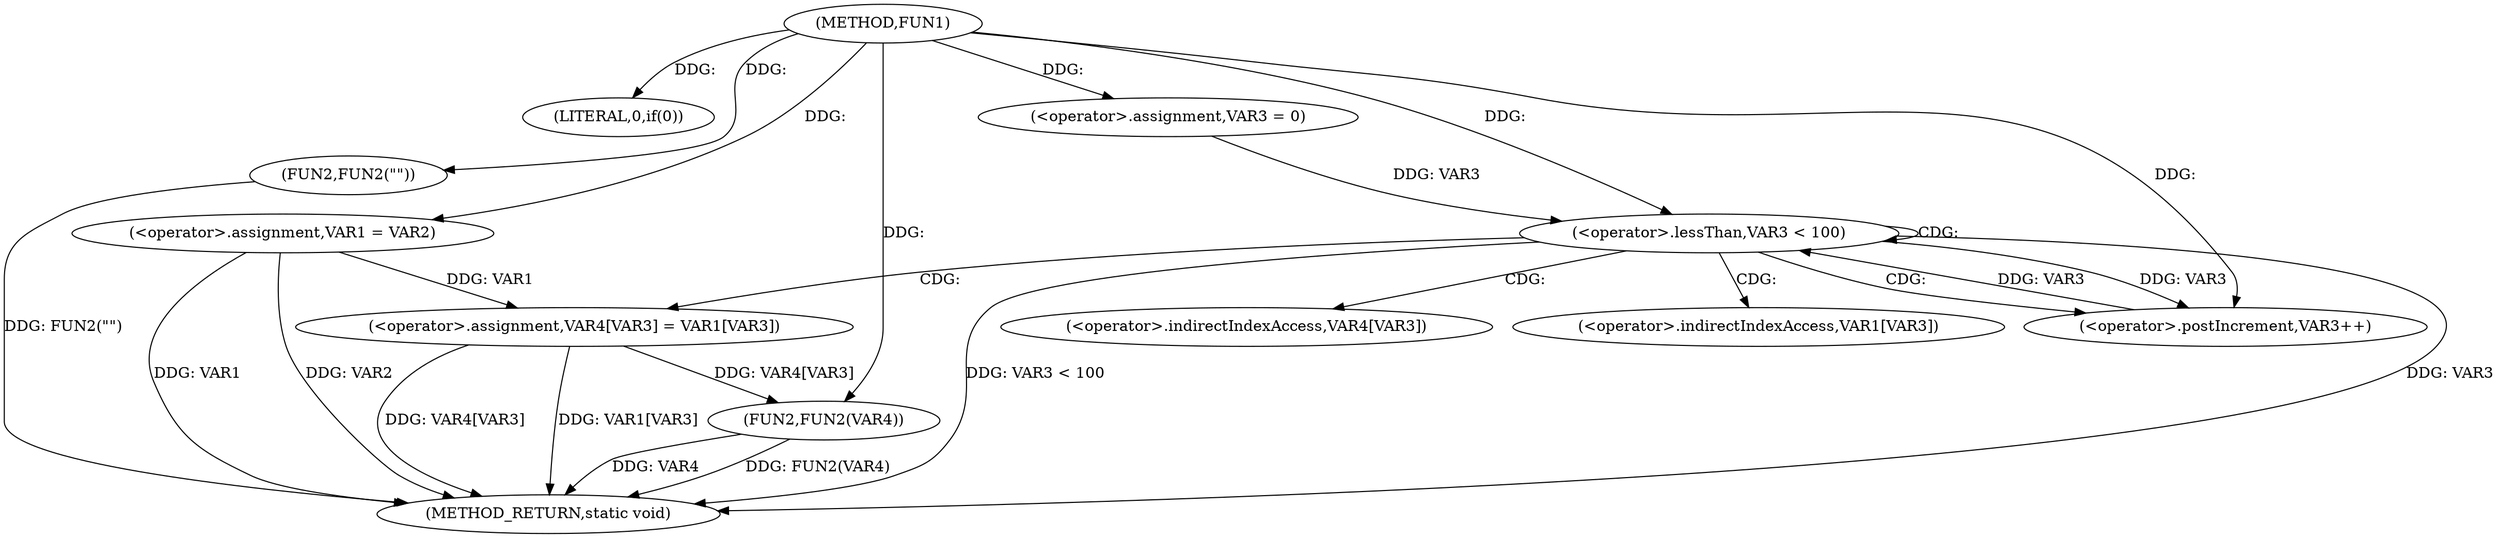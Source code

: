 digraph FUN1 {  
"1000100" [label = "(METHOD,FUN1)" ]
"1000136" [label = "(METHOD_RETURN,static void)" ]
"1000105" [label = "(LITERAL,0,if(0))" ]
"1000107" [label = "(FUN2,FUN2(\"\"))" ]
"1000111" [label = "(<operator>.assignment,VAR1 = VAR2)" ]
"1000118" [label = "(<operator>.assignment,VAR3 = 0)" ]
"1000121" [label = "(<operator>.lessThan,VAR3 < 100)" ]
"1000124" [label = "(<operator>.postIncrement,VAR3++)" ]
"1000127" [label = "(<operator>.assignment,VAR4[VAR3] = VAR1[VAR3])" ]
"1000134" [label = "(FUN2,FUN2(VAR4))" ]
"1000128" [label = "(<operator>.indirectIndexAccess,VAR4[VAR3])" ]
"1000131" [label = "(<operator>.indirectIndexAccess,VAR1[VAR3])" ]
  "1000107" -> "1000136"  [ label = "DDG: FUN2(\"\")"] 
  "1000134" -> "1000136"  [ label = "DDG: FUN2(VAR4)"] 
  "1000121" -> "1000136"  [ label = "DDG: VAR3 < 100"] 
  "1000111" -> "1000136"  [ label = "DDG: VAR1"] 
  "1000121" -> "1000136"  [ label = "DDG: VAR3"] 
  "1000127" -> "1000136"  [ label = "DDG: VAR4[VAR3]"] 
  "1000134" -> "1000136"  [ label = "DDG: VAR4"] 
  "1000111" -> "1000136"  [ label = "DDG: VAR2"] 
  "1000127" -> "1000136"  [ label = "DDG: VAR1[VAR3]"] 
  "1000100" -> "1000105"  [ label = "DDG: "] 
  "1000100" -> "1000107"  [ label = "DDG: "] 
  "1000100" -> "1000111"  [ label = "DDG: "] 
  "1000100" -> "1000118"  [ label = "DDG: "] 
  "1000124" -> "1000121"  [ label = "DDG: VAR3"] 
  "1000118" -> "1000121"  [ label = "DDG: VAR3"] 
  "1000100" -> "1000121"  [ label = "DDG: "] 
  "1000121" -> "1000124"  [ label = "DDG: VAR3"] 
  "1000100" -> "1000124"  [ label = "DDG: "] 
  "1000111" -> "1000127"  [ label = "DDG: VAR1"] 
  "1000127" -> "1000134"  [ label = "DDG: VAR4[VAR3]"] 
  "1000100" -> "1000134"  [ label = "DDG: "] 
  "1000121" -> "1000128"  [ label = "CDG: "] 
  "1000121" -> "1000121"  [ label = "CDG: "] 
  "1000121" -> "1000124"  [ label = "CDG: "] 
  "1000121" -> "1000131"  [ label = "CDG: "] 
  "1000121" -> "1000127"  [ label = "CDG: "] 
}
